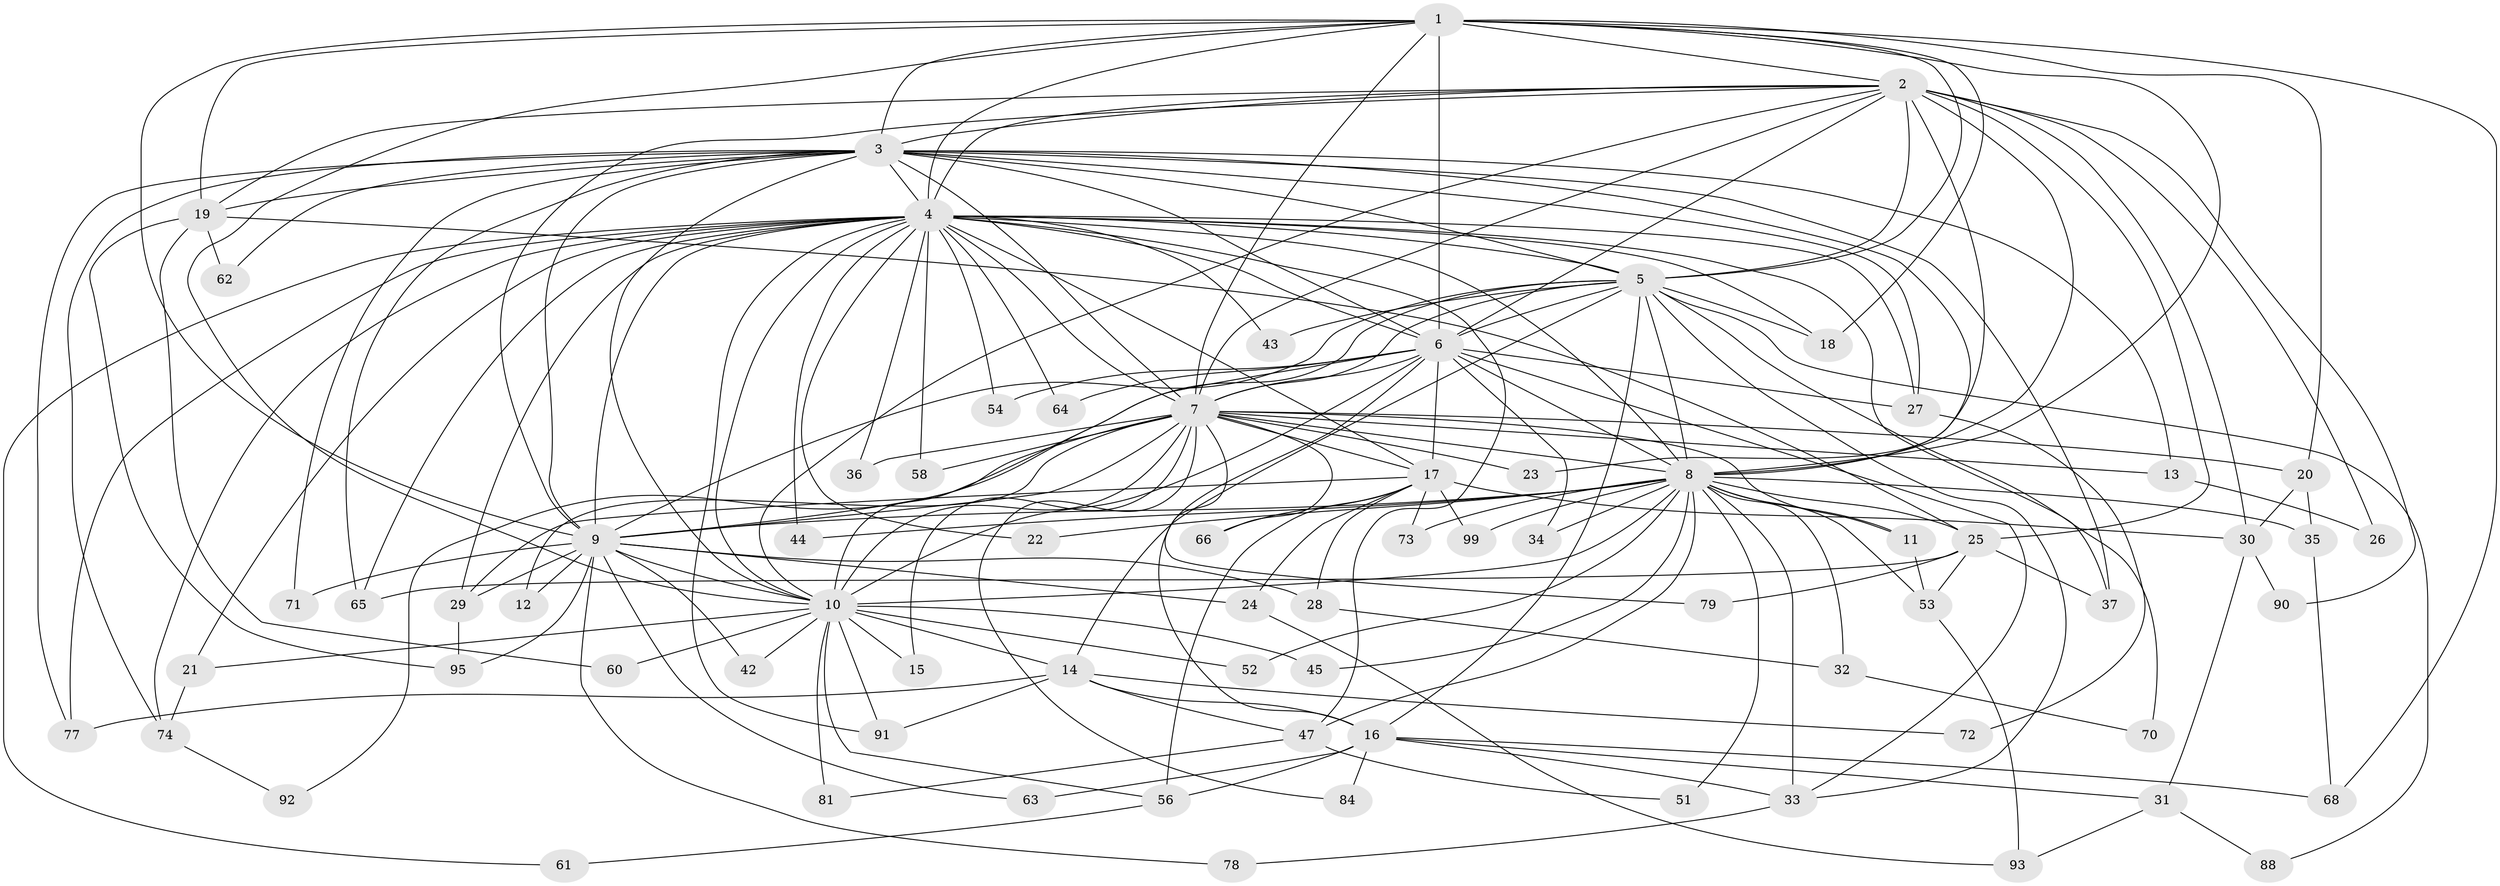 // Generated by graph-tools (version 1.1) at 2025/23/03/03/25 07:23:47]
// undirected, 73 vertices, 192 edges
graph export_dot {
graph [start="1"]
  node [color=gray90,style=filled];
  1;
  2 [super="+39"];
  3 [super="+83"];
  4 [super="+82"];
  5 [super="+55"];
  6 [super="+46"];
  7 [super="+50"];
  8 [super="+98"];
  9 [super="+38"];
  10 [super="+49"];
  11;
  12;
  13;
  14 [super="+57"];
  15;
  16;
  17 [super="+75"];
  18 [super="+40"];
  19 [super="+69"];
  20;
  21;
  22;
  23;
  24;
  25 [super="+89"];
  26;
  27 [super="+48"];
  28;
  29;
  30 [super="+80"];
  31;
  32 [super="+85"];
  33 [super="+41"];
  34;
  35;
  36;
  37;
  42;
  43;
  44 [super="+100"];
  45;
  47 [super="+76"];
  51;
  52;
  53 [super="+67"];
  54;
  56 [super="+59"];
  58;
  60;
  61;
  62;
  63;
  64;
  65;
  66;
  68 [super="+87"];
  70;
  71;
  72;
  73;
  74 [super="+86"];
  77 [super="+94"];
  78;
  79;
  81;
  84;
  88;
  90;
  91 [super="+101"];
  92;
  93 [super="+96"];
  95 [super="+97"];
  99;
  1 -- 2;
  1 -- 3;
  1 -- 4;
  1 -- 5;
  1 -- 6;
  1 -- 7;
  1 -- 8;
  1 -- 9;
  1 -- 10;
  1 -- 18;
  1 -- 19;
  1 -- 20;
  1 -- 68;
  2 -- 3;
  2 -- 4;
  2 -- 5 [weight=2];
  2 -- 6;
  2 -- 7;
  2 -- 8;
  2 -- 9;
  2 -- 10;
  2 -- 19;
  2 -- 23;
  2 -- 26;
  2 -- 90;
  2 -- 25;
  2 -- 30;
  3 -- 4;
  3 -- 5;
  3 -- 6;
  3 -- 7;
  3 -- 8;
  3 -- 9;
  3 -- 10;
  3 -- 13;
  3 -- 27;
  3 -- 37;
  3 -- 62;
  3 -- 71;
  3 -- 74;
  3 -- 77;
  3 -- 65;
  3 -- 19;
  4 -- 5;
  4 -- 6;
  4 -- 7;
  4 -- 8;
  4 -- 9;
  4 -- 10;
  4 -- 18;
  4 -- 21;
  4 -- 22;
  4 -- 27;
  4 -- 29;
  4 -- 36;
  4 -- 37;
  4 -- 43;
  4 -- 44 [weight=2];
  4 -- 47;
  4 -- 54;
  4 -- 58;
  4 -- 61;
  4 -- 64;
  4 -- 65;
  4 -- 77;
  4 -- 91;
  4 -- 17;
  4 -- 74;
  5 -- 6;
  5 -- 7 [weight=2];
  5 -- 8 [weight=2];
  5 -- 9;
  5 -- 10;
  5 -- 14;
  5 -- 16;
  5 -- 33;
  5 -- 43;
  5 -- 70;
  5 -- 88;
  5 -- 18;
  6 -- 7;
  6 -- 8;
  6 -- 9;
  6 -- 10;
  6 -- 16;
  6 -- 17;
  6 -- 34;
  6 -- 54;
  6 -- 64;
  6 -- 33;
  6 -- 27;
  7 -- 8;
  7 -- 9;
  7 -- 10;
  7 -- 11;
  7 -- 12;
  7 -- 13;
  7 -- 15;
  7 -- 17;
  7 -- 20;
  7 -- 23;
  7 -- 36;
  7 -- 58;
  7 -- 66;
  7 -- 79;
  7 -- 84;
  7 -- 92;
  8 -- 9;
  8 -- 10;
  8 -- 11;
  8 -- 22;
  8 -- 25;
  8 -- 32 [weight=2];
  8 -- 34;
  8 -- 35;
  8 -- 44;
  8 -- 45;
  8 -- 51;
  8 -- 52;
  8 -- 53;
  8 -- 73;
  8 -- 99;
  8 -- 33;
  8 -- 47;
  9 -- 10;
  9 -- 12;
  9 -- 24;
  9 -- 28;
  9 -- 42;
  9 -- 63;
  9 -- 71;
  9 -- 78;
  9 -- 95;
  9 -- 29;
  10 -- 14;
  10 -- 15;
  10 -- 21;
  10 -- 42;
  10 -- 45;
  10 -- 56;
  10 -- 60;
  10 -- 81;
  10 -- 52;
  10 -- 91;
  11 -- 53;
  13 -- 26;
  14 -- 47;
  14 -- 91;
  14 -- 16;
  14 -- 72;
  14 -- 77;
  16 -- 31;
  16 -- 33;
  16 -- 63;
  16 -- 68;
  16 -- 84;
  16 -- 56;
  17 -- 24;
  17 -- 28;
  17 -- 29;
  17 -- 30;
  17 -- 56;
  17 -- 66;
  17 -- 73;
  17 -- 99;
  19 -- 25;
  19 -- 60;
  19 -- 62;
  19 -- 95;
  20 -- 30;
  20 -- 35;
  21 -- 74;
  24 -- 93;
  25 -- 65;
  25 -- 79;
  25 -- 53;
  25 -- 37;
  27 -- 72;
  28 -- 32;
  29 -- 95;
  30 -- 31;
  30 -- 90;
  31 -- 88;
  31 -- 93;
  32 -- 70;
  33 -- 78;
  35 -- 68;
  47 -- 51;
  47 -- 81;
  53 -- 93;
  56 -- 61;
  74 -- 92;
}
